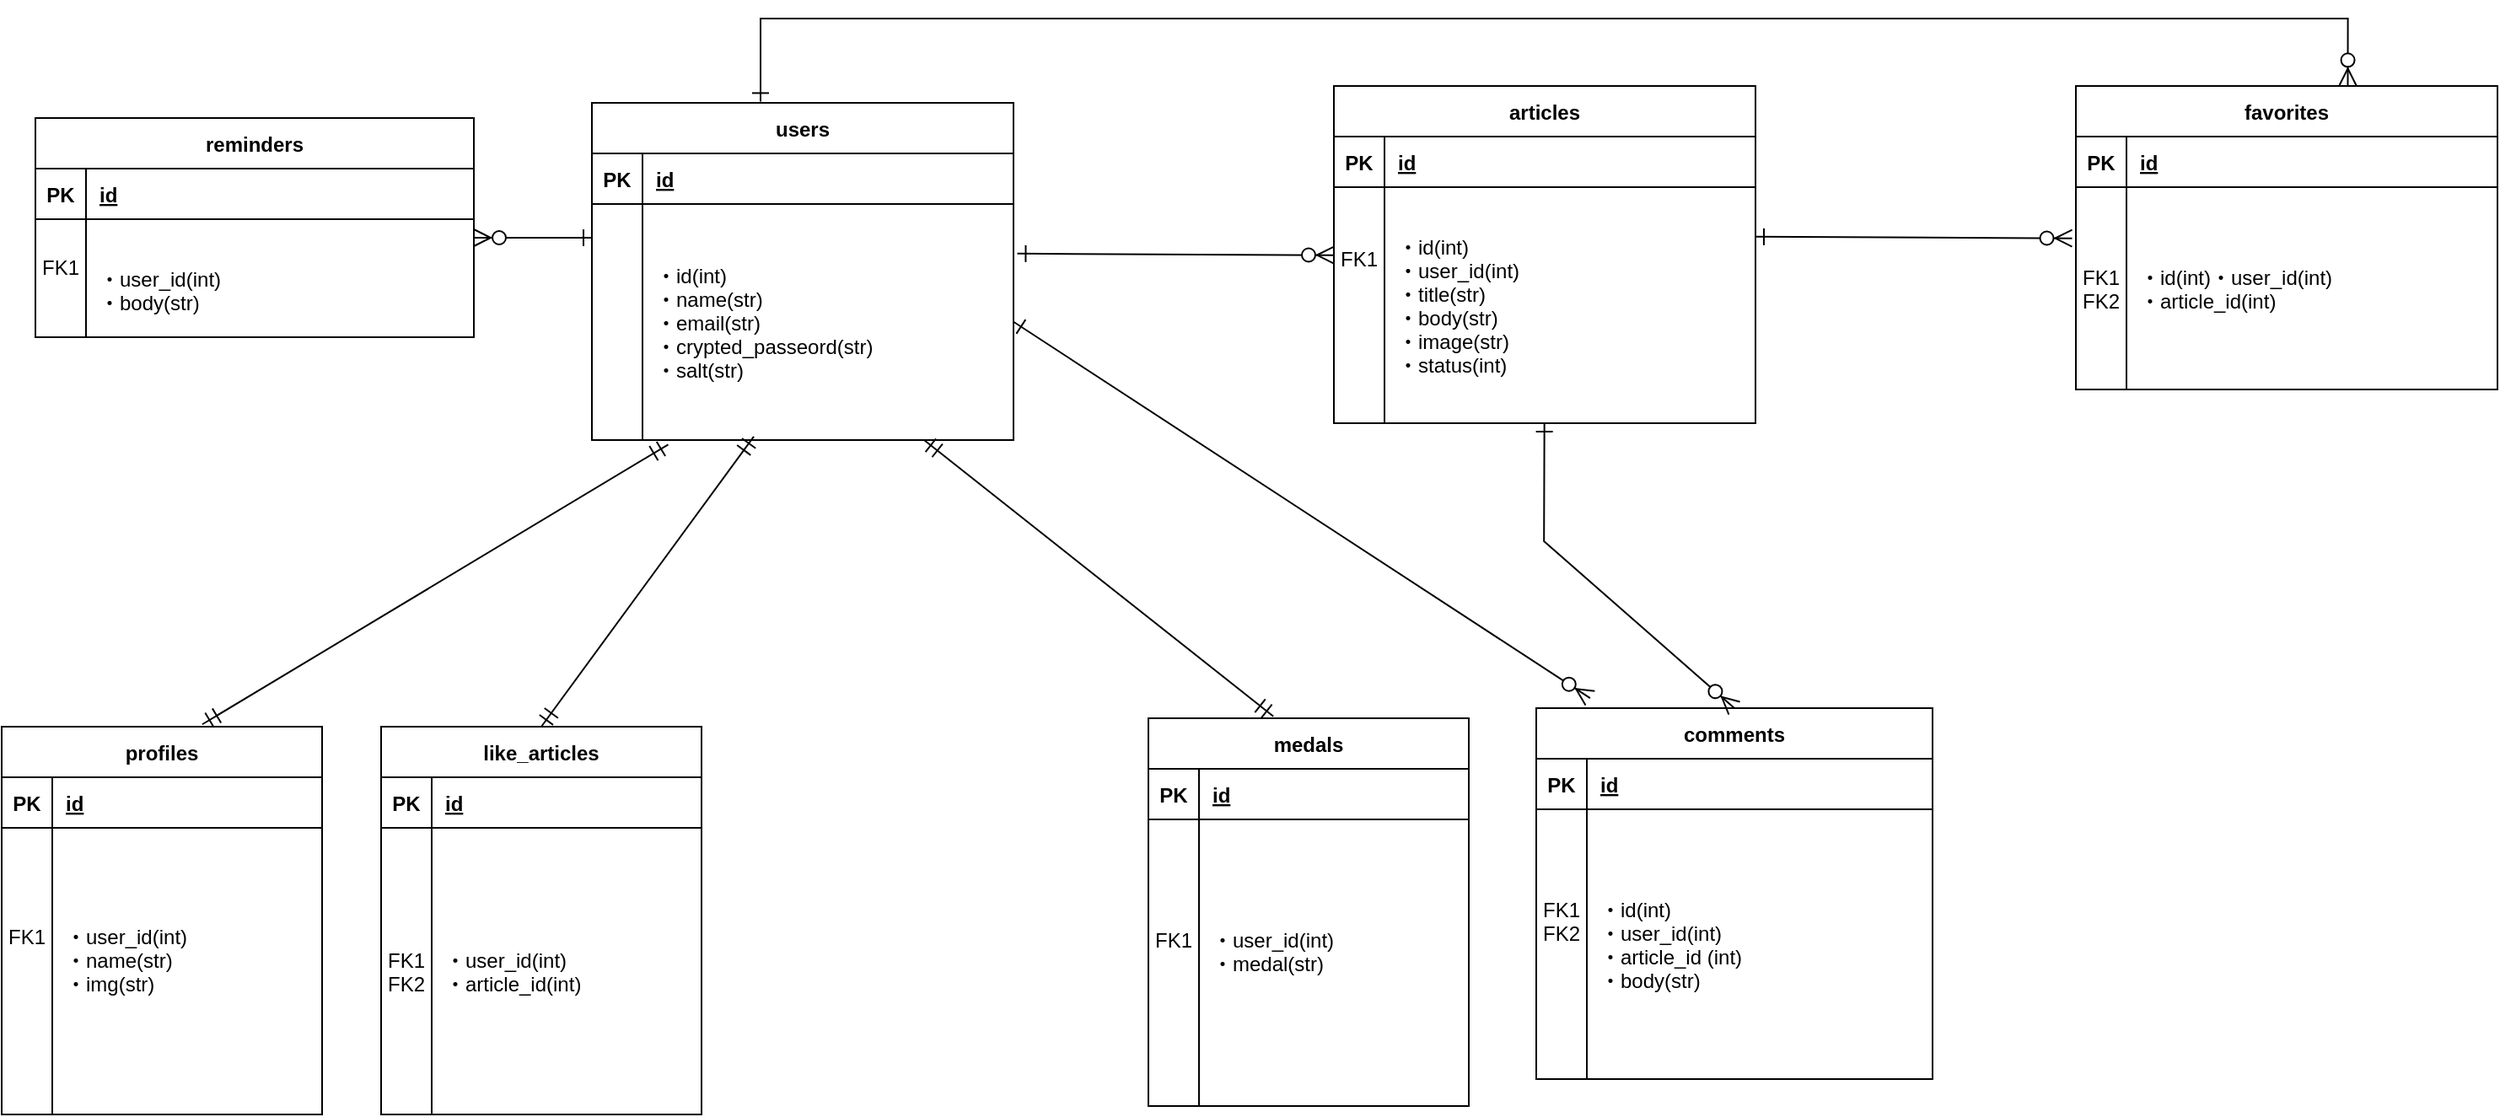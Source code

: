 <mxfile version="24.5.2" type="github">
  <diagram id="R2lEEEUBdFMjLlhIrx00" name="Page-1">
    <mxGraphModel dx="1930" dy="685" grid="1" gridSize="10" guides="1" tooltips="1" connect="1" arrows="1" fold="1" page="1" pageScale="1" pageWidth="850" pageHeight="1100" math="0" shadow="0" extFonts="Permanent Marker^https://fonts.googleapis.com/css?family=Permanent+Marker">
      <root>
        <mxCell id="0" />
        <mxCell id="1" parent="0" />
        <mxCell id="C-vyLk0tnHw3VtMMgP7b-2" value="articles" style="shape=table;startSize=30;container=1;collapsible=1;childLayout=tableLayout;fixedRows=1;rowLines=0;fontStyle=1;align=center;resizeLast=1;" parent="1" vertex="1">
          <mxGeometry x="-50" y="60" width="250" height="200" as="geometry" />
        </mxCell>
        <mxCell id="C-vyLk0tnHw3VtMMgP7b-3" value="" style="shape=partialRectangle;collapsible=0;dropTarget=0;pointerEvents=0;fillColor=none;points=[[0,0.5],[1,0.5]];portConstraint=eastwest;top=0;left=0;right=0;bottom=1;" parent="C-vyLk0tnHw3VtMMgP7b-2" vertex="1">
          <mxGeometry y="30" width="250" height="30" as="geometry" />
        </mxCell>
        <mxCell id="C-vyLk0tnHw3VtMMgP7b-4" value="PK" style="shape=partialRectangle;overflow=hidden;connectable=0;fillColor=none;top=0;left=0;bottom=0;right=0;fontStyle=1;" parent="C-vyLk0tnHw3VtMMgP7b-3" vertex="1">
          <mxGeometry width="30" height="30" as="geometry">
            <mxRectangle width="30" height="30" as="alternateBounds" />
          </mxGeometry>
        </mxCell>
        <mxCell id="C-vyLk0tnHw3VtMMgP7b-5" value="id" style="shape=partialRectangle;overflow=hidden;connectable=0;fillColor=none;top=0;left=0;bottom=0;right=0;align=left;spacingLeft=6;fontStyle=5;" parent="C-vyLk0tnHw3VtMMgP7b-3" vertex="1">
          <mxGeometry x="30" width="220" height="30" as="geometry">
            <mxRectangle width="220" height="30" as="alternateBounds" />
          </mxGeometry>
        </mxCell>
        <mxCell id="C-vyLk0tnHw3VtMMgP7b-9" value="" style="shape=partialRectangle;collapsible=0;dropTarget=0;pointerEvents=0;fillColor=none;points=[[0,0.5],[1,0.5]];portConstraint=eastwest;top=0;left=0;right=0;bottom=0;" parent="C-vyLk0tnHw3VtMMgP7b-2" vertex="1">
          <mxGeometry y="60" width="250" height="140" as="geometry" />
        </mxCell>
        <mxCell id="C-vyLk0tnHw3VtMMgP7b-10" value="FK1&#xa;&#xa;&#xa;&#xa;" style="shape=partialRectangle;overflow=hidden;connectable=0;fillColor=none;top=0;left=0;bottom=0;right=0;" parent="C-vyLk0tnHw3VtMMgP7b-9" vertex="1">
          <mxGeometry width="30" height="140" as="geometry">
            <mxRectangle width="30" height="140" as="alternateBounds" />
          </mxGeometry>
        </mxCell>
        <mxCell id="C-vyLk0tnHw3VtMMgP7b-11" value="・id(int)&#xa;・user_id(int)&#xa;・title(str)&#xa;・body(str)&#xa;・image(str)&#xa;・status(int)" style="shape=partialRectangle;overflow=hidden;connectable=0;fillColor=none;top=0;left=0;bottom=0;right=0;align=left;spacingLeft=6;" parent="C-vyLk0tnHw3VtMMgP7b-9" vertex="1">
          <mxGeometry x="30" width="220" height="140" as="geometry">
            <mxRectangle width="220" height="140" as="alternateBounds" />
          </mxGeometry>
        </mxCell>
        <mxCell id="C-vyLk0tnHw3VtMMgP7b-23" value="users" style="shape=table;startSize=30;container=1;collapsible=1;childLayout=tableLayout;fixedRows=1;rowLines=0;fontStyle=1;align=center;resizeLast=1;" parent="1" vertex="1">
          <mxGeometry x="-490" y="70" width="250" height="200" as="geometry" />
        </mxCell>
        <mxCell id="C-vyLk0tnHw3VtMMgP7b-24" value="" style="shape=partialRectangle;collapsible=0;dropTarget=0;pointerEvents=0;fillColor=none;points=[[0,0.5],[1,0.5]];portConstraint=eastwest;top=0;left=0;right=0;bottom=1;" parent="C-vyLk0tnHw3VtMMgP7b-23" vertex="1">
          <mxGeometry y="30" width="250" height="30" as="geometry" />
        </mxCell>
        <mxCell id="C-vyLk0tnHw3VtMMgP7b-25" value="PK" style="shape=partialRectangle;overflow=hidden;connectable=0;fillColor=none;top=0;left=0;bottom=0;right=0;fontStyle=1;" parent="C-vyLk0tnHw3VtMMgP7b-24" vertex="1">
          <mxGeometry width="30" height="30" as="geometry">
            <mxRectangle width="30" height="30" as="alternateBounds" />
          </mxGeometry>
        </mxCell>
        <mxCell id="C-vyLk0tnHw3VtMMgP7b-26" value="id" style="shape=partialRectangle;overflow=hidden;connectable=0;fillColor=none;top=0;left=0;bottom=0;right=0;align=left;spacingLeft=6;fontStyle=5;" parent="C-vyLk0tnHw3VtMMgP7b-24" vertex="1">
          <mxGeometry x="30" width="220" height="30" as="geometry">
            <mxRectangle width="220" height="30" as="alternateBounds" />
          </mxGeometry>
        </mxCell>
        <mxCell id="C-vyLk0tnHw3VtMMgP7b-27" value="" style="shape=partialRectangle;collapsible=0;dropTarget=0;pointerEvents=0;fillColor=none;points=[[0,0.5],[1,0.5]];portConstraint=eastwest;top=0;left=0;right=0;bottom=0;" parent="C-vyLk0tnHw3VtMMgP7b-23" vertex="1">
          <mxGeometry y="60" width="250" height="140" as="geometry" />
        </mxCell>
        <mxCell id="C-vyLk0tnHw3VtMMgP7b-28" value="" style="shape=partialRectangle;overflow=hidden;connectable=0;fillColor=none;top=0;left=0;bottom=0;right=0;" parent="C-vyLk0tnHw3VtMMgP7b-27" vertex="1">
          <mxGeometry width="30" height="140" as="geometry">
            <mxRectangle width="30" height="140" as="alternateBounds" />
          </mxGeometry>
        </mxCell>
        <mxCell id="C-vyLk0tnHw3VtMMgP7b-29" value="・id(int)&#xa;・name(str)&#xa;・email(str)&#xa;・crypted_passeord(str)&#xa;・salt(str)" style="shape=partialRectangle;overflow=hidden;connectable=0;fillColor=none;top=0;left=0;bottom=0;right=0;align=left;spacingLeft=6;" parent="C-vyLk0tnHw3VtMMgP7b-27" vertex="1">
          <mxGeometry x="30" width="220" height="140" as="geometry">
            <mxRectangle width="220" height="140" as="alternateBounds" />
          </mxGeometry>
        </mxCell>
        <mxCell id="6oONwQJjdNp3KkgS4NnL-1" value="favorites" style="shape=table;startSize=30;container=1;collapsible=1;childLayout=tableLayout;fixedRows=1;rowLines=0;fontStyle=1;align=center;resizeLast=1;" parent="1" vertex="1">
          <mxGeometry x="390" y="60" width="250" height="180" as="geometry" />
        </mxCell>
        <mxCell id="6oONwQJjdNp3KkgS4NnL-2" value="" style="shape=partialRectangle;collapsible=0;dropTarget=0;pointerEvents=0;fillColor=none;points=[[0,0.5],[1,0.5]];portConstraint=eastwest;top=0;left=0;right=0;bottom=1;" parent="6oONwQJjdNp3KkgS4NnL-1" vertex="1">
          <mxGeometry y="30" width="250" height="30" as="geometry" />
        </mxCell>
        <mxCell id="6oONwQJjdNp3KkgS4NnL-3" value="PK" style="shape=partialRectangle;overflow=hidden;connectable=0;fillColor=none;top=0;left=0;bottom=0;right=0;fontStyle=1;" parent="6oONwQJjdNp3KkgS4NnL-2" vertex="1">
          <mxGeometry width="30" height="30" as="geometry">
            <mxRectangle width="30" height="30" as="alternateBounds" />
          </mxGeometry>
        </mxCell>
        <mxCell id="6oONwQJjdNp3KkgS4NnL-4" value="id" style="shape=partialRectangle;overflow=hidden;connectable=0;fillColor=none;top=0;left=0;bottom=0;right=0;align=left;spacingLeft=6;fontStyle=5;" parent="6oONwQJjdNp3KkgS4NnL-2" vertex="1">
          <mxGeometry x="30" width="220" height="30" as="geometry">
            <mxRectangle width="220" height="30" as="alternateBounds" />
          </mxGeometry>
        </mxCell>
        <mxCell id="6oONwQJjdNp3KkgS4NnL-8" value="" style="shape=partialRectangle;collapsible=0;dropTarget=0;pointerEvents=0;fillColor=none;points=[[0,0.5],[1,0.5]];portConstraint=eastwest;top=0;left=0;right=0;bottom=0;" parent="6oONwQJjdNp3KkgS4NnL-1" vertex="1">
          <mxGeometry y="60" width="250" height="120" as="geometry" />
        </mxCell>
        <mxCell id="6oONwQJjdNp3KkgS4NnL-9" value="FK1&#xa;FK2" style="shape=partialRectangle;overflow=hidden;connectable=0;fillColor=none;top=0;left=0;bottom=0;right=0;" parent="6oONwQJjdNp3KkgS4NnL-8" vertex="1">
          <mxGeometry width="30" height="120" as="geometry">
            <mxRectangle width="30" height="120" as="alternateBounds" />
          </mxGeometry>
        </mxCell>
        <mxCell id="6oONwQJjdNp3KkgS4NnL-10" value="・id(int)・user_id(int)&#xa;・article_id(int)" style="shape=partialRectangle;overflow=hidden;connectable=0;fillColor=none;top=0;left=0;bottom=0;right=0;align=left;spacingLeft=6;" parent="6oONwQJjdNp3KkgS4NnL-8" vertex="1">
          <mxGeometry x="30" width="220" height="120" as="geometry">
            <mxRectangle width="220" height="120" as="alternateBounds" />
          </mxGeometry>
        </mxCell>
        <mxCell id="6oONwQJjdNp3KkgS4NnL-11" value="reminders" style="shape=table;startSize=30;container=1;collapsible=1;childLayout=tableLayout;fixedRows=1;rowLines=0;fontStyle=1;align=center;resizeLast=1;" parent="1" vertex="1">
          <mxGeometry x="-820" y="79" width="260" height="130" as="geometry" />
        </mxCell>
        <mxCell id="6oONwQJjdNp3KkgS4NnL-12" value="" style="shape=partialRectangle;collapsible=0;dropTarget=0;pointerEvents=0;fillColor=none;points=[[0,0.5],[1,0.5]];portConstraint=eastwest;top=0;left=0;right=0;bottom=1;" parent="6oONwQJjdNp3KkgS4NnL-11" vertex="1">
          <mxGeometry y="30" width="260" height="30" as="geometry" />
        </mxCell>
        <mxCell id="6oONwQJjdNp3KkgS4NnL-13" value="PK" style="shape=partialRectangle;overflow=hidden;connectable=0;fillColor=none;top=0;left=0;bottom=0;right=0;fontStyle=1;" parent="6oONwQJjdNp3KkgS4NnL-12" vertex="1">
          <mxGeometry width="30" height="30" as="geometry">
            <mxRectangle width="30" height="30" as="alternateBounds" />
          </mxGeometry>
        </mxCell>
        <mxCell id="6oONwQJjdNp3KkgS4NnL-14" value="id" style="shape=partialRectangle;overflow=hidden;connectable=0;fillColor=none;top=0;left=0;bottom=0;right=0;align=left;spacingLeft=6;fontStyle=5;" parent="6oONwQJjdNp3KkgS4NnL-12" vertex="1">
          <mxGeometry x="30" width="230" height="30" as="geometry">
            <mxRectangle width="230" height="30" as="alternateBounds" />
          </mxGeometry>
        </mxCell>
        <mxCell id="6oONwQJjdNp3KkgS4NnL-18" value="" style="shape=partialRectangle;collapsible=0;dropTarget=0;pointerEvents=0;fillColor=none;points=[[0,0.5],[1,0.5]];portConstraint=eastwest;top=0;left=0;right=0;bottom=0;" parent="6oONwQJjdNp3KkgS4NnL-11" vertex="1">
          <mxGeometry y="60" width="260" height="70" as="geometry" />
        </mxCell>
        <mxCell id="6oONwQJjdNp3KkgS4NnL-19" value="FK1&#xa;" style="shape=partialRectangle;overflow=hidden;connectable=0;fillColor=none;top=0;left=0;bottom=0;right=0;" parent="6oONwQJjdNp3KkgS4NnL-18" vertex="1">
          <mxGeometry width="30" height="70" as="geometry">
            <mxRectangle width="30" height="70" as="alternateBounds" />
          </mxGeometry>
        </mxCell>
        <mxCell id="6oONwQJjdNp3KkgS4NnL-20" value="&#xa;・user_id(int)&#xa;・body(str)" style="shape=partialRectangle;overflow=hidden;connectable=0;fillColor=none;top=0;left=0;bottom=0;right=0;align=left;spacingLeft=6;" parent="6oONwQJjdNp3KkgS4NnL-18" vertex="1">
          <mxGeometry x="30" width="230" height="70" as="geometry">
            <mxRectangle width="230" height="70" as="alternateBounds" />
          </mxGeometry>
        </mxCell>
        <mxCell id="C-vyLk0tnHw3VtMMgP7b-13" value="comments" style="shape=table;startSize=30;container=1;collapsible=1;childLayout=tableLayout;fixedRows=1;rowLines=0;fontStyle=1;align=center;resizeLast=1;" parent="1" vertex="1">
          <mxGeometry x="70" y="429" width="235" height="220" as="geometry" />
        </mxCell>
        <mxCell id="C-vyLk0tnHw3VtMMgP7b-14" value="" style="shape=partialRectangle;collapsible=0;dropTarget=0;pointerEvents=0;fillColor=none;points=[[0,0.5],[1,0.5]];portConstraint=eastwest;top=0;left=0;right=0;bottom=1;" parent="C-vyLk0tnHw3VtMMgP7b-13" vertex="1">
          <mxGeometry y="30" width="235" height="30" as="geometry" />
        </mxCell>
        <mxCell id="C-vyLk0tnHw3VtMMgP7b-15" value="PK" style="shape=partialRectangle;overflow=hidden;connectable=0;fillColor=none;top=0;left=0;bottom=0;right=0;fontStyle=1;" parent="C-vyLk0tnHw3VtMMgP7b-14" vertex="1">
          <mxGeometry width="30" height="30" as="geometry">
            <mxRectangle width="30" height="30" as="alternateBounds" />
          </mxGeometry>
        </mxCell>
        <mxCell id="C-vyLk0tnHw3VtMMgP7b-16" value="id" style="shape=partialRectangle;overflow=hidden;connectable=0;fillColor=none;top=0;left=0;bottom=0;right=0;align=left;spacingLeft=6;fontStyle=5;" parent="C-vyLk0tnHw3VtMMgP7b-14" vertex="1">
          <mxGeometry x="30" width="205" height="30" as="geometry">
            <mxRectangle width="205" height="30" as="alternateBounds" />
          </mxGeometry>
        </mxCell>
        <mxCell id="C-vyLk0tnHw3VtMMgP7b-17" value="" style="shape=partialRectangle;collapsible=0;dropTarget=0;pointerEvents=0;fillColor=none;points=[[0,0.5],[1,0.5]];portConstraint=eastwest;top=0;left=0;right=0;bottom=0;" parent="C-vyLk0tnHw3VtMMgP7b-13" vertex="1">
          <mxGeometry y="60" width="235" height="160" as="geometry" />
        </mxCell>
        <mxCell id="C-vyLk0tnHw3VtMMgP7b-18" value="FK1&#xa;FK2&#xa;&#xa;" style="shape=partialRectangle;overflow=hidden;connectable=0;fillColor=none;top=0;left=0;bottom=0;right=0;" parent="C-vyLk0tnHw3VtMMgP7b-17" vertex="1">
          <mxGeometry width="30" height="160" as="geometry">
            <mxRectangle width="30" height="160" as="alternateBounds" />
          </mxGeometry>
        </mxCell>
        <mxCell id="C-vyLk0tnHw3VtMMgP7b-19" value="・id(int)&#xa;・user_id(int)&#xa;・article_id (int)&#xa;・body(str)" style="shape=partialRectangle;overflow=hidden;connectable=0;fillColor=none;top=0;left=0;bottom=0;right=0;align=left;spacingLeft=6;" parent="C-vyLk0tnHw3VtMMgP7b-17" vertex="1">
          <mxGeometry x="30" width="205" height="160" as="geometry">
            <mxRectangle width="205" height="160" as="alternateBounds" />
          </mxGeometry>
        </mxCell>
        <mxCell id="6oONwQJjdNp3KkgS4NnL-21" value="profiles" style="shape=table;startSize=30;container=1;collapsible=1;childLayout=tableLayout;fixedRows=1;rowLines=0;fontStyle=1;align=center;resizeLast=1;" parent="1" vertex="1">
          <mxGeometry x="-840" y="440" width="190" height="230" as="geometry" />
        </mxCell>
        <mxCell id="6oONwQJjdNp3KkgS4NnL-22" value="" style="shape=partialRectangle;collapsible=0;dropTarget=0;pointerEvents=0;fillColor=none;points=[[0,0.5],[1,0.5]];portConstraint=eastwest;top=0;left=0;right=0;bottom=1;" parent="6oONwQJjdNp3KkgS4NnL-21" vertex="1">
          <mxGeometry y="30" width="190" height="30" as="geometry" />
        </mxCell>
        <mxCell id="6oONwQJjdNp3KkgS4NnL-23" value="PK" style="shape=partialRectangle;overflow=hidden;connectable=0;fillColor=none;top=0;left=0;bottom=0;right=0;fontStyle=1;" parent="6oONwQJjdNp3KkgS4NnL-22" vertex="1">
          <mxGeometry width="30" height="30" as="geometry">
            <mxRectangle width="30" height="30" as="alternateBounds" />
          </mxGeometry>
        </mxCell>
        <mxCell id="6oONwQJjdNp3KkgS4NnL-24" value="id" style="shape=partialRectangle;overflow=hidden;connectable=0;fillColor=none;top=0;left=0;bottom=0;right=0;align=left;spacingLeft=6;fontStyle=5;" parent="6oONwQJjdNp3KkgS4NnL-22" vertex="1">
          <mxGeometry x="30" width="160" height="30" as="geometry">
            <mxRectangle width="160" height="30" as="alternateBounds" />
          </mxGeometry>
        </mxCell>
        <mxCell id="6oONwQJjdNp3KkgS4NnL-25" value="" style="shape=partialRectangle;collapsible=0;dropTarget=0;pointerEvents=0;fillColor=none;points=[[0,0.5],[1,0.5]];portConstraint=eastwest;top=0;left=0;right=0;bottom=0;" parent="6oONwQJjdNp3KkgS4NnL-21" vertex="1">
          <mxGeometry y="60" width="190" height="170" as="geometry" />
        </mxCell>
        <mxCell id="6oONwQJjdNp3KkgS4NnL-26" value="FK1&#xa;&#xa;&#xa;" style="shape=partialRectangle;overflow=hidden;connectable=0;fillColor=none;top=0;left=0;bottom=0;right=0;" parent="6oONwQJjdNp3KkgS4NnL-25" vertex="1">
          <mxGeometry width="30" height="170" as="geometry">
            <mxRectangle width="30" height="170" as="alternateBounds" />
          </mxGeometry>
        </mxCell>
        <mxCell id="6oONwQJjdNp3KkgS4NnL-27" value="・user_id(int)&#xa;・name(str)&#xa;・img(str)&#xa;" style="shape=partialRectangle;overflow=hidden;connectable=0;fillColor=none;top=0;left=0;bottom=0;right=0;align=left;spacingLeft=6;" parent="6oONwQJjdNp3KkgS4NnL-25" vertex="1">
          <mxGeometry x="30" width="160" height="170" as="geometry">
            <mxRectangle width="160" height="170" as="alternateBounds" />
          </mxGeometry>
        </mxCell>
        <mxCell id="N_FNWYc20NGeAQtelCQN-2" value="" style="fontSize=12;html=1;endArrow=ERzeroToMany;startArrow=ERone;rounded=0;startSize=8;endSize=8;elbow=vertical;startFill=0;entryX=-0.008;entryY=0.591;entryDx=0;entryDy=0;exitX=1;exitY=0.5;exitDx=0;exitDy=0;entryPerimeter=0;" parent="1" edge="1">
          <mxGeometry width="100" height="100" relative="1" as="geometry">
            <mxPoint x="-237.76" y="159.41" as="sourcePoint" />
            <mxPoint x="-50.0" y="160.33" as="targetPoint" />
          </mxGeometry>
        </mxCell>
        <mxCell id="N_FNWYc20NGeAQtelCQN-13" value="" style="fontSize=12;html=1;endArrow=ERzeroToMany;startArrow=ERone;rounded=0;startSize=8;endSize=8;elbow=vertical;startFill=0;entryX=0.5;entryY=0;entryDx=0;entryDy=0;exitX=1;exitY=0.5;exitDx=0;exitDy=0;" parent="1" target="C-vyLk0tnHw3VtMMgP7b-13" edge="1">
          <mxGeometry width="100" height="100" relative="1" as="geometry">
            <mxPoint x="74.83" y="260" as="sourcePoint" />
            <mxPoint x="74.41" y="414.41" as="targetPoint" />
            <Array as="points">
              <mxPoint x="74.59" y="330" />
            </Array>
          </mxGeometry>
        </mxCell>
        <mxCell id="N_FNWYc20NGeAQtelCQN-14" value="" style="fontSize=12;html=1;endArrow=ERzeroToMany;startArrow=ERone;rounded=0;startSize=8;endSize=8;elbow=vertical;startFill=0;entryX=-0.008;entryY=0.591;entryDx=0;entryDy=0;exitX=1;exitY=0.5;exitDx=0;exitDy=0;entryPerimeter=0;" parent="1" edge="1">
          <mxGeometry width="100" height="100" relative="1" as="geometry">
            <mxPoint x="200" y="149.41" as="sourcePoint" />
            <mxPoint x="387.76" y="150.33" as="targetPoint" />
          </mxGeometry>
        </mxCell>
        <mxCell id="N_FNWYc20NGeAQtelCQN-16" value="" style="fontSize=12;html=1;endArrow=ERzeroToMany;startArrow=ERone;rounded=0;startSize=8;endSize=8;startFill=0;edgeStyle=orthogonalEdgeStyle;entryX=0.645;entryY=-0.002;entryDx=0;entryDy=0;entryPerimeter=0;elbow=vertical;exitX=0.4;exitY=-0.004;exitDx=0;exitDy=0;exitPerimeter=0;" parent="1" source="C-vyLk0tnHw3VtMMgP7b-23" target="6oONwQJjdNp3KkgS4NnL-1" edge="1">
          <mxGeometry width="100" height="100" relative="1" as="geometry">
            <mxPoint x="-390" as="sourcePoint" />
            <mxPoint x="550" y="50" as="targetPoint" />
            <Array as="points">
              <mxPoint x="-390" y="20" />
              <mxPoint x="551" y="20" />
            </Array>
          </mxGeometry>
        </mxCell>
        <mxCell id="N_FNWYc20NGeAQtelCQN-18" value="" style="fontSize=12;html=1;endArrow=ERzeroToMany;startArrow=ERone;rounded=0;startSize=8;endSize=8;elbow=vertical;startFill=0;" parent="1" edge="1">
          <mxGeometry width="100" height="100" relative="1" as="geometry">
            <mxPoint x="-490" y="150" as="sourcePoint" />
            <mxPoint x="-560" y="150" as="targetPoint" />
          </mxGeometry>
        </mxCell>
        <mxCell id="N_FNWYc20NGeAQtelCQN-19" value="" style="fontSize=12;html=1;endArrow=ERmandOne;startArrow=ERmandOne;rounded=0;startSize=8;endSize=8;entryX=0.181;entryY=1.019;entryDx=0;entryDy=0;entryPerimeter=0;exitX=0.626;exitY=-0.006;exitDx=0;exitDy=0;exitPerimeter=0;" parent="1" source="6oONwQJjdNp3KkgS4NnL-21" target="C-vyLk0tnHw3VtMMgP7b-27" edge="1">
          <mxGeometry width="100" height="100" relative="1" as="geometry">
            <mxPoint x="-364" y="389" as="sourcePoint" />
            <mxPoint x="-370" y="260" as="targetPoint" />
          </mxGeometry>
        </mxCell>
        <mxCell id="N_FNWYc20NGeAQtelCQN-22" value="like_articles" style="shape=table;startSize=30;container=1;collapsible=1;childLayout=tableLayout;fixedRows=1;rowLines=0;fontStyle=1;align=center;resizeLast=1;" parent="1" vertex="1">
          <mxGeometry x="-615" y="440" width="190" height="230" as="geometry" />
        </mxCell>
        <mxCell id="N_FNWYc20NGeAQtelCQN-23" value="" style="shape=partialRectangle;collapsible=0;dropTarget=0;pointerEvents=0;fillColor=none;points=[[0,0.5],[1,0.5]];portConstraint=eastwest;top=0;left=0;right=0;bottom=1;" parent="N_FNWYc20NGeAQtelCQN-22" vertex="1">
          <mxGeometry y="30" width="190" height="30" as="geometry" />
        </mxCell>
        <mxCell id="N_FNWYc20NGeAQtelCQN-24" value="PK" style="shape=partialRectangle;overflow=hidden;connectable=0;fillColor=none;top=0;left=0;bottom=0;right=0;fontStyle=1;" parent="N_FNWYc20NGeAQtelCQN-23" vertex="1">
          <mxGeometry width="30" height="30" as="geometry">
            <mxRectangle width="30" height="30" as="alternateBounds" />
          </mxGeometry>
        </mxCell>
        <mxCell id="N_FNWYc20NGeAQtelCQN-25" value="id" style="shape=partialRectangle;overflow=hidden;connectable=0;fillColor=none;top=0;left=0;bottom=0;right=0;align=left;spacingLeft=6;fontStyle=5;" parent="N_FNWYc20NGeAQtelCQN-23" vertex="1">
          <mxGeometry x="30" width="160" height="30" as="geometry">
            <mxRectangle width="160" height="30" as="alternateBounds" />
          </mxGeometry>
        </mxCell>
        <mxCell id="N_FNWYc20NGeAQtelCQN-26" value="" style="shape=partialRectangle;collapsible=0;dropTarget=0;pointerEvents=0;fillColor=none;points=[[0,0.5],[1,0.5]];portConstraint=eastwest;top=0;left=0;right=0;bottom=0;" parent="N_FNWYc20NGeAQtelCQN-22" vertex="1">
          <mxGeometry y="60" width="190" height="170" as="geometry" />
        </mxCell>
        <mxCell id="N_FNWYc20NGeAQtelCQN-27" value="FK1&#xa;FK2" style="shape=partialRectangle;overflow=hidden;connectable=0;fillColor=none;top=0;left=0;bottom=0;right=0;" parent="N_FNWYc20NGeAQtelCQN-26" vertex="1">
          <mxGeometry width="30" height="170" as="geometry">
            <mxRectangle width="30" height="170" as="alternateBounds" />
          </mxGeometry>
        </mxCell>
        <mxCell id="N_FNWYc20NGeAQtelCQN-28" value="・user_id(int)&#xa;・article_id(int)" style="shape=partialRectangle;overflow=hidden;connectable=0;fillColor=none;top=0;left=0;bottom=0;right=0;align=left;spacingLeft=6;" parent="N_FNWYc20NGeAQtelCQN-26" vertex="1">
          <mxGeometry x="30" width="160" height="170" as="geometry">
            <mxRectangle width="160" height="170" as="alternateBounds" />
          </mxGeometry>
        </mxCell>
        <mxCell id="N_FNWYc20NGeAQtelCQN-36" value="medals" style="shape=table;startSize=30;container=1;collapsible=1;childLayout=tableLayout;fixedRows=1;rowLines=0;fontStyle=1;align=center;resizeLast=1;" parent="1" vertex="1">
          <mxGeometry x="-160" y="435" width="190" height="230" as="geometry" />
        </mxCell>
        <mxCell id="N_FNWYc20NGeAQtelCQN-37" value="" style="shape=partialRectangle;collapsible=0;dropTarget=0;pointerEvents=0;fillColor=none;points=[[0,0.5],[1,0.5]];portConstraint=eastwest;top=0;left=0;right=0;bottom=1;" parent="N_FNWYc20NGeAQtelCQN-36" vertex="1">
          <mxGeometry y="30" width="190" height="30" as="geometry" />
        </mxCell>
        <mxCell id="N_FNWYc20NGeAQtelCQN-38" value="PK" style="shape=partialRectangle;overflow=hidden;connectable=0;fillColor=none;top=0;left=0;bottom=0;right=0;fontStyle=1;" parent="N_FNWYc20NGeAQtelCQN-37" vertex="1">
          <mxGeometry width="30" height="30" as="geometry">
            <mxRectangle width="30" height="30" as="alternateBounds" />
          </mxGeometry>
        </mxCell>
        <mxCell id="N_FNWYc20NGeAQtelCQN-39" value="id" style="shape=partialRectangle;overflow=hidden;connectable=0;fillColor=none;top=0;left=0;bottom=0;right=0;align=left;spacingLeft=6;fontStyle=5;" parent="N_FNWYc20NGeAQtelCQN-37" vertex="1">
          <mxGeometry x="30" width="160" height="30" as="geometry">
            <mxRectangle width="160" height="30" as="alternateBounds" />
          </mxGeometry>
        </mxCell>
        <mxCell id="N_FNWYc20NGeAQtelCQN-40" value="" style="shape=partialRectangle;collapsible=0;dropTarget=0;pointerEvents=0;fillColor=none;points=[[0,0.5],[1,0.5]];portConstraint=eastwest;top=0;left=0;right=0;bottom=0;" parent="N_FNWYc20NGeAQtelCQN-36" vertex="1">
          <mxGeometry y="60" width="190" height="170" as="geometry" />
        </mxCell>
        <mxCell id="N_FNWYc20NGeAQtelCQN-41" value="FK1&#xa;&#xa;" style="shape=partialRectangle;overflow=hidden;connectable=0;fillColor=none;top=0;left=0;bottom=0;right=0;" parent="N_FNWYc20NGeAQtelCQN-40" vertex="1">
          <mxGeometry width="30" height="170" as="geometry">
            <mxRectangle width="30" height="170" as="alternateBounds" />
          </mxGeometry>
        </mxCell>
        <mxCell id="N_FNWYc20NGeAQtelCQN-42" value="・user_id(int)&#xa;・medal(str)&#xa;" style="shape=partialRectangle;overflow=hidden;connectable=0;fillColor=none;top=0;left=0;bottom=0;right=0;align=left;spacingLeft=6;" parent="N_FNWYc20NGeAQtelCQN-40" vertex="1">
          <mxGeometry x="30" width="160" height="170" as="geometry">
            <mxRectangle width="160" height="170" as="alternateBounds" />
          </mxGeometry>
        </mxCell>
        <mxCell id="N_FNWYc20NGeAQtelCQN-43" value="" style="fontSize=12;html=1;endArrow=ERmandOne;startArrow=ERmandOne;rounded=0;startSize=8;endSize=8;entryX=0.384;entryY=0.985;entryDx=0;entryDy=0;entryPerimeter=0;exitX=0.5;exitY=0;exitDx=0;exitDy=0;" parent="1" source="N_FNWYc20NGeAQtelCQN-22" target="C-vyLk0tnHw3VtMMgP7b-27" edge="1">
          <mxGeometry width="100" height="100" relative="1" as="geometry">
            <mxPoint x="-711" y="449" as="sourcePoint" />
            <mxPoint x="-354" y="280" as="targetPoint" />
          </mxGeometry>
        </mxCell>
        <mxCell id="N_FNWYc20NGeAQtelCQN-45" value="" style="fontSize=12;html=1;endArrow=ERmandOne;startArrow=ERmandOne;rounded=0;startSize=8;endSize=8;entryX=0.504;entryY=1;entryDx=0;entryDy=0;entryPerimeter=0;exitX=0.39;exitY=-0.005;exitDx=0;exitDy=0;exitPerimeter=0;" parent="1" source="N_FNWYc20NGeAQtelCQN-36" edge="1">
          <mxGeometry width="100" height="100" relative="1" as="geometry">
            <mxPoint x="-80" y="430" as="sourcePoint" />
            <mxPoint x="-293" y="270" as="targetPoint" />
          </mxGeometry>
        </mxCell>
        <mxCell id="QpxYljrccY8t_gyPQuEw-1" value="" style="fontSize=12;html=1;endArrow=ERzeroToMany;startArrow=ERone;rounded=0;startSize=8;endSize=8;elbow=vertical;startFill=0;entryX=0.136;entryY=-0.027;entryDx=0;entryDy=0;exitX=1;exitY=0.5;exitDx=0;exitDy=0;entryPerimeter=0;" parent="1" target="C-vyLk0tnHw3VtMMgP7b-13" edge="1">
          <mxGeometry width="100" height="100" relative="1" as="geometry">
            <mxPoint x="-239.76" y="200" as="sourcePoint" />
            <mxPoint x="-126.59" y="370" as="targetPoint" />
            <Array as="points" />
          </mxGeometry>
        </mxCell>
      </root>
    </mxGraphModel>
  </diagram>
</mxfile>
